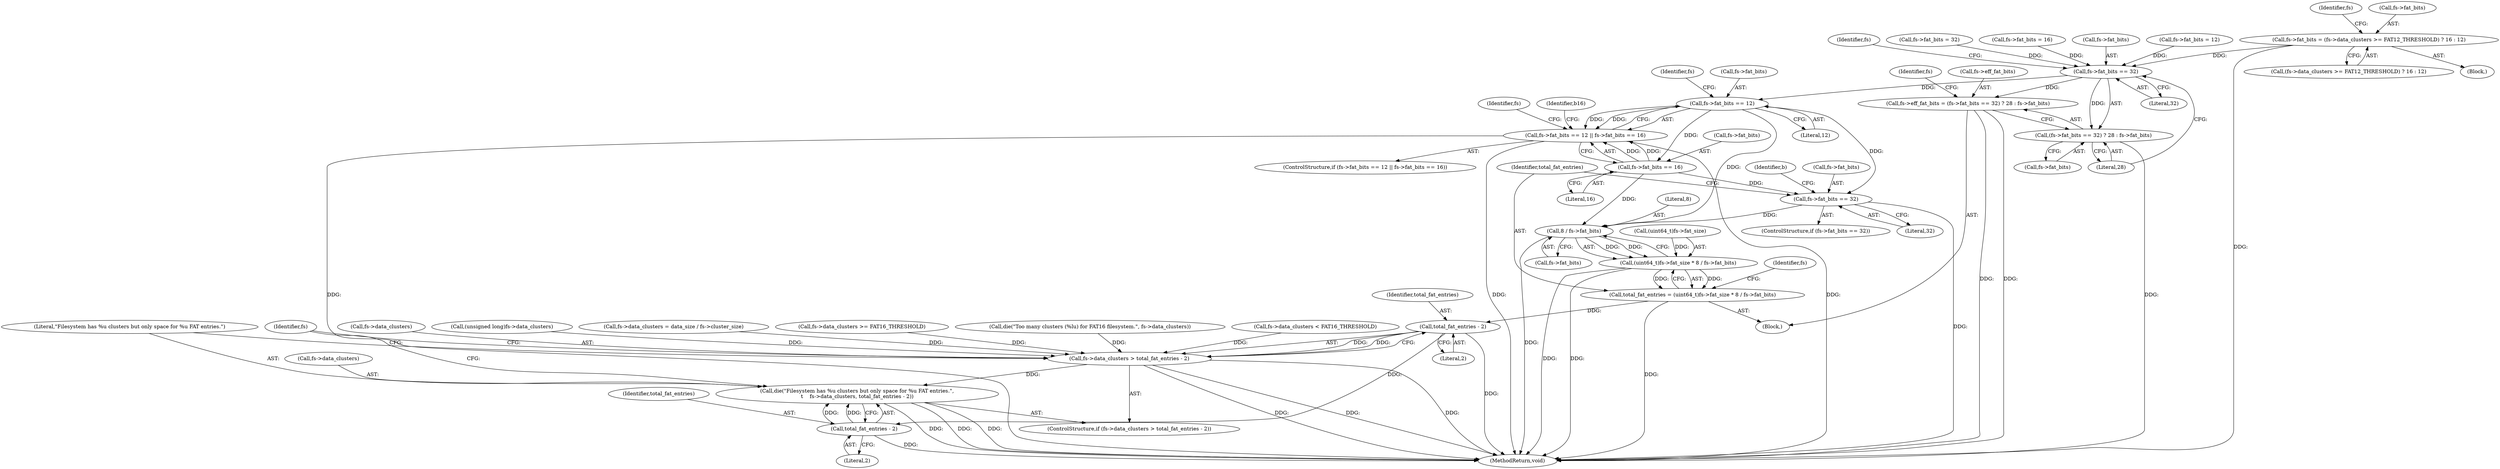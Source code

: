 digraph "0_dosfstools_e8eff147e9da1185f9afd5b25948153a3b97cf52_0@pointer" {
"1000439" [label="(Call,fs->fat_bits = (fs->data_clusters >= FAT12_THRESHOLD) ? 16 : 12)"];
"1000509" [label="(Call,fs->fat_bits == 32)"];
"1000504" [label="(Call,fs->eff_fat_bits = (fs->fat_bits == 32) ? 28 : fs->fat_bits)"];
"1000508" [label="(Call,(fs->fat_bits == 32) ? 28 : fs->fat_bits)"];
"1000535" [label="(Call,fs->fat_bits == 12)"];
"1000534" [label="(Call,fs->fat_bits == 12 || fs->fat_bits == 16)"];
"1000540" [label="(Call,fs->fat_bits == 16)"];
"1000575" [label="(Call,fs->fat_bits == 32)"];
"1000610" [label="(Call,8 / fs->fat_bits)"];
"1000604" [label="(Call,(uint64_t)fs->fat_size * 8 / fs->fat_bits)"];
"1000602" [label="(Call,total_fat_entries = (uint64_t)fs->fat_size * 8 / fs->fat_bits)"];
"1000620" [label="(Call,total_fat_entries - 2)"];
"1000616" [label="(Call,fs->data_clusters > total_fat_entries - 2)"];
"1000623" [label="(Call,die(\"Filesystem has %u clusters but only space for %u FAT entries.\",\n\t    fs->data_clusters, total_fat_entries - 2))"];
"1000628" [label="(Call,total_fat_entries - 2)"];
"1000630" [label="(Literal,2)"];
"1000603" [label="(Identifier,total_fat_entries)"];
"1000624" [label="(Literal,\"Filesystem has %u clusters but only space for %u FAT entries.\")"];
"1000454" [label="(Identifier,fs)"];
"1000611" [label="(Literal,8)"];
"1000629" [label="(Identifier,total_fat_entries)"];
"1000520" [label="(Identifier,fs)"];
"1000612" [label="(Call,fs->fat_bits)"];
"1000457" [label="(Call,die(\"Too many clusters (%lu) for FAT16 filesystem.\", fs->data_clusters))"];
"1000397" [label="(Call,fs->data_clusters < FAT16_THRESHOLD)"];
"1000539" [label="(Literal,12)"];
"1000615" [label="(ControlStructure,if (fs->data_clusters > total_fat_entries - 2))"];
"1000623" [label="(Call,die(\"Filesystem has %u clusters but only space for %u FAT entries.\",\n\t    fs->data_clusters, total_fat_entries - 2))"];
"1000604" [label="(Call,(uint64_t)fs->fat_size * 8 / fs->fat_bits)"];
"1000621" [label="(Identifier,total_fat_entries)"];
"1000618" [label="(Identifier,fs)"];
"1000622" [label="(Literal,2)"];
"1000687" [label="(MethodReturn,void)"];
"1000620" [label="(Call,total_fat_entries - 2)"];
"1000499" [label="(Call,fs->fat_bits = 12)"];
"1000542" [label="(Identifier,fs)"];
"1000628" [label="(Call,total_fat_entries - 2)"];
"1000616" [label="(Call,fs->data_clusters > total_fat_entries - 2)"];
"1000635" [label="(Identifier,fs)"];
"1000584" [label="(Identifier,b)"];
"1000577" [label="(Identifier,fs)"];
"1000541" [label="(Call,fs->fat_bits)"];
"1000536" [label="(Call,fs->fat_bits)"];
"1000516" [label="(Identifier,fs)"];
"1000535" [label="(Call,fs->fat_bits == 12)"];
"1000514" [label="(Literal,28)"];
"1000574" [label="(ControlStructure,if (fs->fat_bits == 32))"];
"1000605" [label="(Call,(uint64_t)fs->fat_size)"];
"1000625" [label="(Call,fs->data_clusters)"];
"1000602" [label="(Call,total_fat_entries = (uint64_t)fs->fat_size * 8 / fs->fat_bits)"];
"1000348" [label="(Call,fs->fat_bits = 32)"];
"1000439" [label="(Call,fs->fat_bits = (fs->data_clusters >= FAT12_THRESHOLD) ? 16 : 12)"];
"1000468" [label="(Call,fs->fat_bits = 16)"];
"1000443" [label="(Call,(fs->data_clusters >= FAT12_THRESHOLD) ? 16 : 12)"];
"1000440" [label="(Call,fs->fat_bits)"];
"1000504" [label="(Call,fs->eff_fat_bits = (fs->fat_bits == 32) ? 28 : fs->fat_bits)"];
"1000576" [label="(Call,fs->fat_bits)"];
"1000617" [label="(Call,fs->data_clusters)"];
"1000510" [label="(Call,fs->fat_bits)"];
"1000404" [label="(Call,(unsigned long)fs->data_clusters)"];
"1000533" [label="(ControlStructure,if (fs->fat_bits == 12 || fs->fat_bits == 16))"];
"1000544" [label="(Literal,16)"];
"1000575" [label="(Call,fs->fat_bits == 32)"];
"1000548" [label="(Identifier,b16)"];
"1000313" [label="(Call,fs->data_clusters = data_size / fs->cluster_size)"];
"1000452" [label="(Call,fs->data_clusters >= FAT16_THRESHOLD)"];
"1000534" [label="(Call,fs->fat_bits == 12 || fs->fat_bits == 16)"];
"1000438" [label="(Block,)"];
"1000508" [label="(Call,(fs->fat_bits == 32) ? 28 : fs->fat_bits)"];
"1000505" [label="(Call,fs->eff_fat_bits)"];
"1000513" [label="(Literal,32)"];
"1000540" [label="(Call,fs->fat_bits == 16)"];
"1000509" [label="(Call,fs->fat_bits == 32)"];
"1000515" [label="(Call,fs->fat_bits)"];
"1000610" [label="(Call,8 / fs->fat_bits)"];
"1000579" [label="(Literal,32)"];
"1000117" [label="(Block,)"];
"1000439" -> "1000438"  [label="AST: "];
"1000439" -> "1000443"  [label="CFG: "];
"1000440" -> "1000439"  [label="AST: "];
"1000443" -> "1000439"  [label="AST: "];
"1000454" -> "1000439"  [label="CFG: "];
"1000439" -> "1000687"  [label="DDG: "];
"1000439" -> "1000509"  [label="DDG: "];
"1000509" -> "1000508"  [label="AST: "];
"1000509" -> "1000513"  [label="CFG: "];
"1000510" -> "1000509"  [label="AST: "];
"1000513" -> "1000509"  [label="AST: "];
"1000514" -> "1000509"  [label="CFG: "];
"1000516" -> "1000509"  [label="CFG: "];
"1000509" -> "1000504"  [label="DDG: "];
"1000348" -> "1000509"  [label="DDG: "];
"1000468" -> "1000509"  [label="DDG: "];
"1000499" -> "1000509"  [label="DDG: "];
"1000509" -> "1000508"  [label="DDG: "];
"1000509" -> "1000535"  [label="DDG: "];
"1000504" -> "1000117"  [label="AST: "];
"1000504" -> "1000508"  [label="CFG: "];
"1000505" -> "1000504"  [label="AST: "];
"1000508" -> "1000504"  [label="AST: "];
"1000520" -> "1000504"  [label="CFG: "];
"1000504" -> "1000687"  [label="DDG: "];
"1000504" -> "1000687"  [label="DDG: "];
"1000508" -> "1000514"  [label="CFG: "];
"1000508" -> "1000515"  [label="CFG: "];
"1000514" -> "1000508"  [label="AST: "];
"1000515" -> "1000508"  [label="AST: "];
"1000508" -> "1000687"  [label="DDG: "];
"1000535" -> "1000534"  [label="AST: "];
"1000535" -> "1000539"  [label="CFG: "];
"1000536" -> "1000535"  [label="AST: "];
"1000539" -> "1000535"  [label="AST: "];
"1000542" -> "1000535"  [label="CFG: "];
"1000534" -> "1000535"  [label="CFG: "];
"1000535" -> "1000534"  [label="DDG: "];
"1000535" -> "1000534"  [label="DDG: "];
"1000535" -> "1000540"  [label="DDG: "];
"1000535" -> "1000575"  [label="DDG: "];
"1000535" -> "1000610"  [label="DDG: "];
"1000534" -> "1000533"  [label="AST: "];
"1000534" -> "1000540"  [label="CFG: "];
"1000540" -> "1000534"  [label="AST: "];
"1000548" -> "1000534"  [label="CFG: "];
"1000577" -> "1000534"  [label="CFG: "];
"1000534" -> "1000687"  [label="DDG: "];
"1000534" -> "1000687"  [label="DDG: "];
"1000534" -> "1000687"  [label="DDG: "];
"1000540" -> "1000534"  [label="DDG: "];
"1000540" -> "1000534"  [label="DDG: "];
"1000540" -> "1000544"  [label="CFG: "];
"1000541" -> "1000540"  [label="AST: "];
"1000544" -> "1000540"  [label="AST: "];
"1000540" -> "1000575"  [label="DDG: "];
"1000540" -> "1000610"  [label="DDG: "];
"1000575" -> "1000574"  [label="AST: "];
"1000575" -> "1000579"  [label="CFG: "];
"1000576" -> "1000575"  [label="AST: "];
"1000579" -> "1000575"  [label="AST: "];
"1000584" -> "1000575"  [label="CFG: "];
"1000603" -> "1000575"  [label="CFG: "];
"1000575" -> "1000687"  [label="DDG: "];
"1000575" -> "1000610"  [label="DDG: "];
"1000610" -> "1000604"  [label="AST: "];
"1000610" -> "1000612"  [label="CFG: "];
"1000611" -> "1000610"  [label="AST: "];
"1000612" -> "1000610"  [label="AST: "];
"1000604" -> "1000610"  [label="CFG: "];
"1000610" -> "1000687"  [label="DDG: "];
"1000610" -> "1000604"  [label="DDG: "];
"1000610" -> "1000604"  [label="DDG: "];
"1000604" -> "1000602"  [label="AST: "];
"1000605" -> "1000604"  [label="AST: "];
"1000602" -> "1000604"  [label="CFG: "];
"1000604" -> "1000687"  [label="DDG: "];
"1000604" -> "1000687"  [label="DDG: "];
"1000604" -> "1000602"  [label="DDG: "];
"1000604" -> "1000602"  [label="DDG: "];
"1000605" -> "1000604"  [label="DDG: "];
"1000602" -> "1000117"  [label="AST: "];
"1000603" -> "1000602"  [label="AST: "];
"1000618" -> "1000602"  [label="CFG: "];
"1000602" -> "1000687"  [label="DDG: "];
"1000602" -> "1000620"  [label="DDG: "];
"1000620" -> "1000616"  [label="AST: "];
"1000620" -> "1000622"  [label="CFG: "];
"1000621" -> "1000620"  [label="AST: "];
"1000622" -> "1000620"  [label="AST: "];
"1000616" -> "1000620"  [label="CFG: "];
"1000620" -> "1000687"  [label="DDG: "];
"1000620" -> "1000616"  [label="DDG: "];
"1000620" -> "1000616"  [label="DDG: "];
"1000620" -> "1000628"  [label="DDG: "];
"1000616" -> "1000615"  [label="AST: "];
"1000617" -> "1000616"  [label="AST: "];
"1000624" -> "1000616"  [label="CFG: "];
"1000635" -> "1000616"  [label="CFG: "];
"1000616" -> "1000687"  [label="DDG: "];
"1000616" -> "1000687"  [label="DDG: "];
"1000616" -> "1000687"  [label="DDG: "];
"1000457" -> "1000616"  [label="DDG: "];
"1000397" -> "1000616"  [label="DDG: "];
"1000452" -> "1000616"  [label="DDG: "];
"1000404" -> "1000616"  [label="DDG: "];
"1000313" -> "1000616"  [label="DDG: "];
"1000616" -> "1000623"  [label="DDG: "];
"1000623" -> "1000615"  [label="AST: "];
"1000623" -> "1000628"  [label="CFG: "];
"1000624" -> "1000623"  [label="AST: "];
"1000625" -> "1000623"  [label="AST: "];
"1000628" -> "1000623"  [label="AST: "];
"1000635" -> "1000623"  [label="CFG: "];
"1000623" -> "1000687"  [label="DDG: "];
"1000623" -> "1000687"  [label="DDG: "];
"1000623" -> "1000687"  [label="DDG: "];
"1000628" -> "1000623"  [label="DDG: "];
"1000628" -> "1000623"  [label="DDG: "];
"1000628" -> "1000630"  [label="CFG: "];
"1000629" -> "1000628"  [label="AST: "];
"1000630" -> "1000628"  [label="AST: "];
"1000628" -> "1000687"  [label="DDG: "];
}
